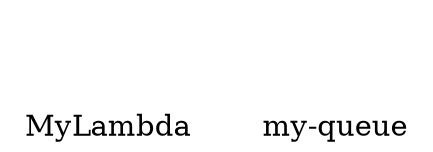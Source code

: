 digraph  {
	
	n1[height="0.9",image="images/lambda.svg",imagepos="tc",label="MyLambda",labelloc="b",shape="plaintext"];
	n2[height="0.9",image="images/sqs.svg",imagepos="tc",label="my-queue",labelloc="b",shape="plaintext"];
	
}
